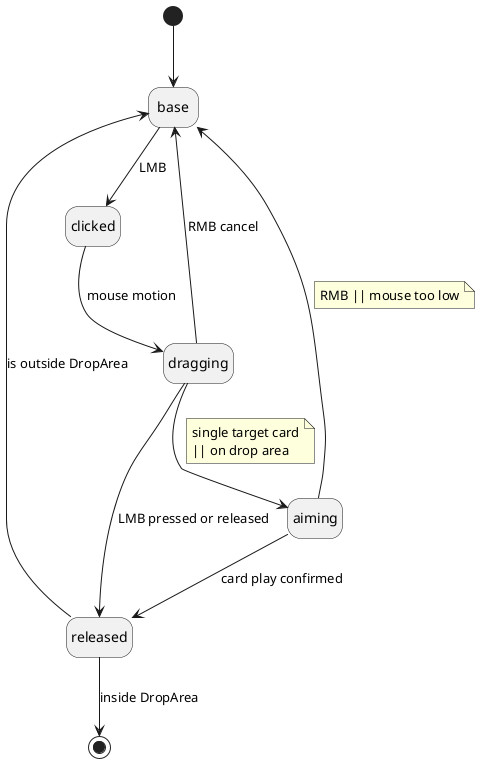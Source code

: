﻿@startuml
'https://plantuml.com/state-diagram

hide empty description

state base
state clicked
state dragging
state released
state aiming


[*] --> base

base --> clicked : LMB

clicked --> dragging : mouse motion

dragging --> released : LMB pressed or released

dragging --> base : RMB cancel

released --> base : is outside DropArea

released --> [*] : inside DropArea

dragging --> aiming
note on link
single target card
|| on drop area
end note

aiming --> released : card play confirmed

aiming --> base
note on link
RMB || mouse too low
end note

@enduml